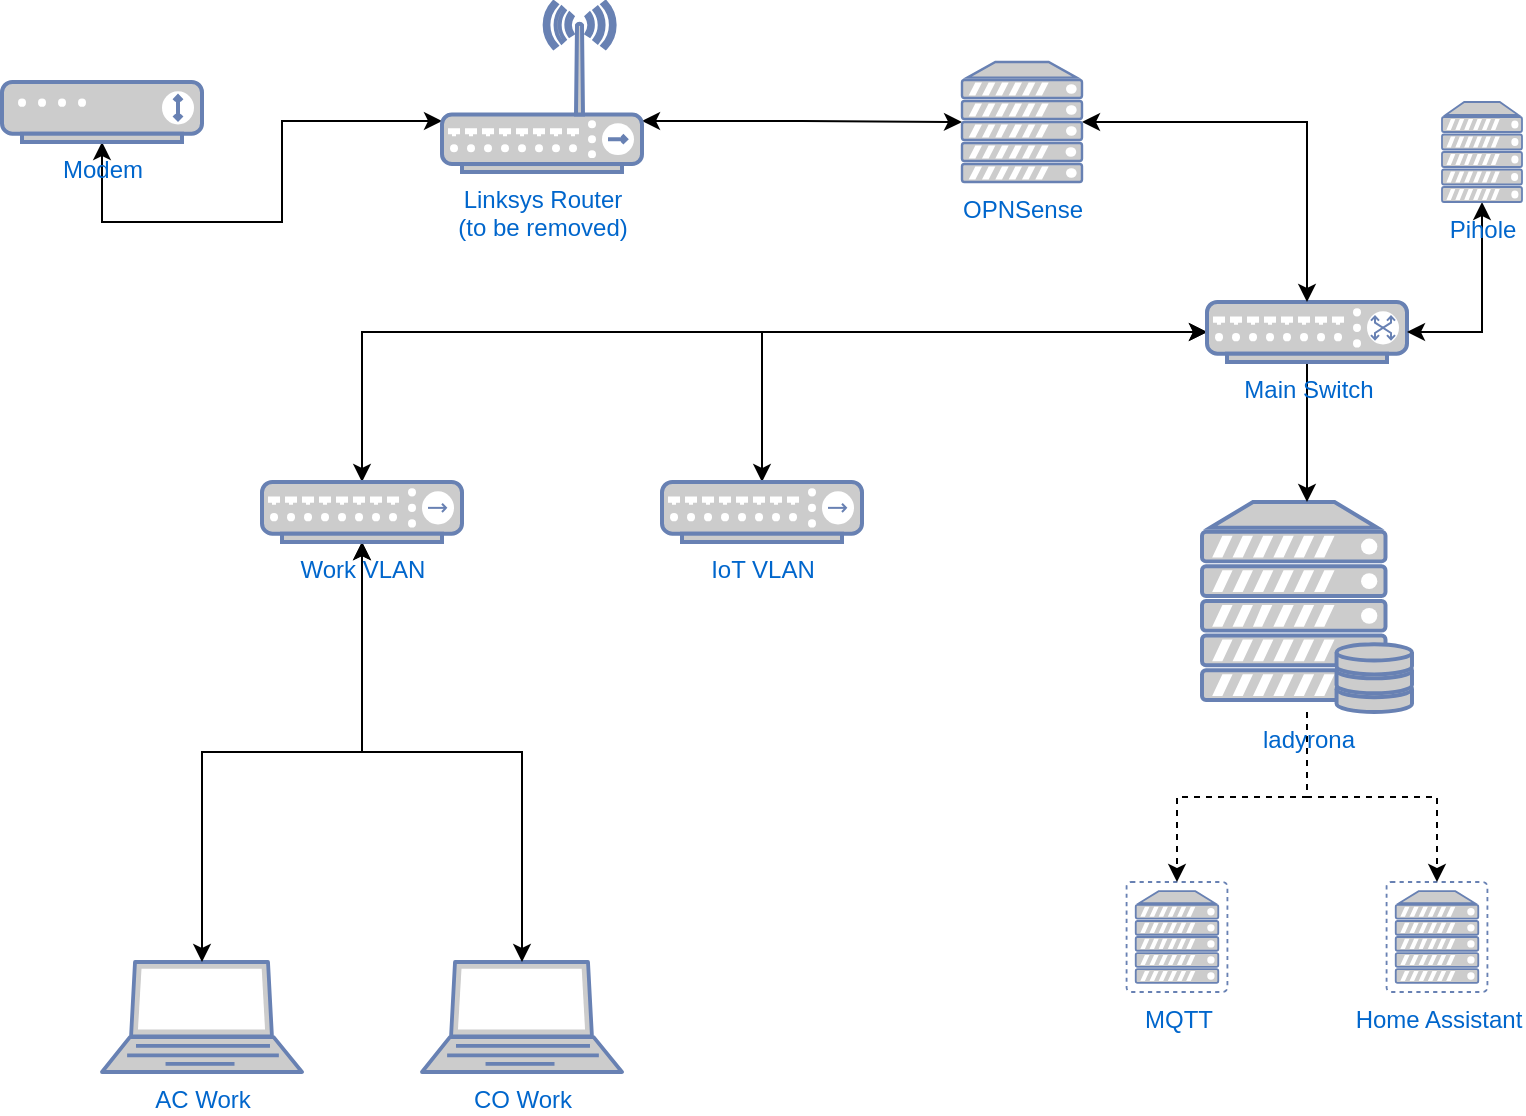 <mxfile version="17.4.4" type="github">
  <diagram id="1YSOgjtAHu8lS44mb7FD" name="Page-1">
    <mxGraphModel dx="946" dy="597" grid="1" gridSize="10" guides="1" tooltips="1" connect="1" arrows="1" fold="1" page="1" pageScale="1" pageWidth="900" pageHeight="1600" math="0" shadow="0">
      <root>
        <mxCell id="0" />
        <mxCell id="1" parent="0" />
        <mxCell id="dhVkkxzpI1AI_c7C-dmG-5" style="edgeStyle=orthogonalEdgeStyle;rounded=0;orthogonalLoop=1;jettySize=auto;html=1;entryX=0;entryY=0.7;entryDx=0;entryDy=0;entryPerimeter=0;startArrow=classic;startFill=1;" edge="1" parent="1" source="hc0SCKD6t5G1tuEiW9C8-5" target="hc0SCKD6t5G1tuEiW9C8-11">
          <mxGeometry relative="1" as="geometry">
            <mxPoint x="320" y="130" as="targetPoint" />
            <Array as="points">
              <mxPoint x="110" y="120" />
              <mxPoint x="200" y="120" />
              <mxPoint x="200" y="70" />
            </Array>
          </mxGeometry>
        </mxCell>
        <mxCell id="hc0SCKD6t5G1tuEiW9C8-5" value="Modem" style="fontColor=#0066CC;verticalAlign=top;verticalLabelPosition=bottom;labelPosition=center;align=center;html=1;outlineConnect=0;fillColor=#CCCCCC;strokeColor=#6881B3;gradientColor=none;gradientDirection=north;strokeWidth=2;shape=mxgraph.networks.modem;" parent="1" vertex="1">
          <mxGeometry x="60" y="50" width="100" height="30" as="geometry" />
        </mxCell>
        <mxCell id="hc0SCKD6t5G1tuEiW9C8-6" value="AC Work" style="fontColor=#0066CC;verticalAlign=top;verticalLabelPosition=bottom;labelPosition=center;align=center;html=1;outlineConnect=0;fillColor=#CCCCCC;strokeColor=#6881B3;gradientColor=none;gradientDirection=north;strokeWidth=2;shape=mxgraph.networks.laptop;" parent="1" vertex="1">
          <mxGeometry x="110" y="490" width="100" height="55" as="geometry" />
        </mxCell>
        <mxCell id="hc0SCKD6t5G1tuEiW9C8-7" value="CO Work" style="fontColor=#0066CC;verticalAlign=top;verticalLabelPosition=bottom;labelPosition=center;align=center;html=1;outlineConnect=0;fillColor=#CCCCCC;strokeColor=#6881B3;gradientColor=none;gradientDirection=north;strokeWidth=2;shape=mxgraph.networks.laptop;" parent="1" vertex="1">
          <mxGeometry x="270" y="490" width="100" height="55" as="geometry" />
        </mxCell>
        <mxCell id="hc0SCKD6t5G1tuEiW9C8-8" value="MQTT" style="fontColor=#0066CC;verticalAlign=top;verticalLabelPosition=bottom;labelPosition=center;align=center;html=1;outlineConnect=0;fillColor=#CCCCCC;strokeColor=#6881B3;gradientColor=none;gradientDirection=north;strokeWidth=2;shape=mxgraph.networks.virtual_server;" parent="1" vertex="1">
          <mxGeometry x="622.29" y="450" width="50.42" height="55" as="geometry" />
        </mxCell>
        <mxCell id="hc0SCKD6t5G1tuEiW9C8-9" value="Home Assistant" style="fontColor=#0066CC;verticalAlign=top;verticalLabelPosition=bottom;labelPosition=center;align=center;html=1;outlineConnect=0;fillColor=#CCCCCC;strokeColor=#6881B3;gradientColor=none;gradientDirection=north;strokeWidth=2;shape=mxgraph.networks.virtual_server;" parent="1" vertex="1">
          <mxGeometry x="752.29" y="450" width="50.42" height="55" as="geometry" />
        </mxCell>
        <mxCell id="KFdVDk0zgNlEz9jAVwxf-3" value="" style="edgeStyle=orthogonalEdgeStyle;rounded=0;orthogonalLoop=1;jettySize=auto;html=1;dashed=1;" parent="1" source="hc0SCKD6t5G1tuEiW9C8-10" target="hc0SCKD6t5G1tuEiW9C8-9" edge="1">
          <mxGeometry relative="1" as="geometry" />
        </mxCell>
        <mxCell id="dhVkkxzpI1AI_c7C-dmG-1" style="edgeStyle=orthogonalEdgeStyle;rounded=0;orthogonalLoop=1;jettySize=auto;html=1;dashed=1;" edge="1" parent="1" source="hc0SCKD6t5G1tuEiW9C8-10" target="hc0SCKD6t5G1tuEiW9C8-8">
          <mxGeometry relative="1" as="geometry" />
        </mxCell>
        <mxCell id="hc0SCKD6t5G1tuEiW9C8-10" value="ladyrona&lt;br&gt;" style="fontColor=#0066CC;verticalAlign=top;verticalLabelPosition=bottom;labelPosition=center;align=center;html=1;outlineConnect=0;fillColor=#CCCCCC;strokeColor=#6881B3;gradientColor=none;gradientDirection=north;strokeWidth=2;shape=mxgraph.networks.server_storage;" parent="1" vertex="1">
          <mxGeometry x="660" y="260" width="105" height="105" as="geometry" />
        </mxCell>
        <mxCell id="dhVkkxzpI1AI_c7C-dmG-6" style="edgeStyle=orthogonalEdgeStyle;rounded=0;orthogonalLoop=1;jettySize=auto;html=1;exitX=1;exitY=0.7;exitDx=0;exitDy=0;exitPerimeter=0;startArrow=classic;startFill=1;" edge="1" parent="1" source="hc0SCKD6t5G1tuEiW9C8-11" target="dhVkkxzpI1AI_c7C-dmG-11">
          <mxGeometry relative="1" as="geometry" />
        </mxCell>
        <mxCell id="hc0SCKD6t5G1tuEiW9C8-11" value="Linksys Router &lt;br&gt;(to be removed)" style="fontColor=#0066CC;verticalAlign=top;verticalLabelPosition=bottom;labelPosition=center;align=center;html=1;outlineConnect=0;fillColor=#CCCCCC;strokeColor=#6881B3;gradientColor=none;gradientDirection=north;strokeWidth=2;shape=mxgraph.networks.wireless_hub;" parent="1" vertex="1">
          <mxGeometry x="280" y="10" width="100" height="85" as="geometry" />
        </mxCell>
        <mxCell id="dhVkkxzpI1AI_c7C-dmG-4" style="edgeStyle=orthogonalEdgeStyle;rounded=0;orthogonalLoop=1;jettySize=auto;html=1;exitX=0.5;exitY=1;exitDx=0;exitDy=0;exitPerimeter=0;entryX=0.5;entryY=0;entryDx=0;entryDy=0;entryPerimeter=0;startArrow=classic;startFill=1;" edge="1" parent="1" source="dhVkkxzpI1AI_c7C-dmG-15" target="hc0SCKD6t5G1tuEiW9C8-6">
          <mxGeometry relative="1" as="geometry" />
        </mxCell>
        <mxCell id="dhVkkxzpI1AI_c7C-dmG-7" style="edgeStyle=orthogonalEdgeStyle;rounded=0;orthogonalLoop=1;jettySize=auto;html=1;exitX=0.5;exitY=1;exitDx=0;exitDy=0;exitPerimeter=0;" edge="1" parent="1" source="dhVkkxzpI1AI_c7C-dmG-2" target="hc0SCKD6t5G1tuEiW9C8-10">
          <mxGeometry relative="1" as="geometry" />
        </mxCell>
        <mxCell id="dhVkkxzpI1AI_c7C-dmG-19" style="edgeStyle=orthogonalEdgeStyle;rounded=0;orthogonalLoop=1;jettySize=auto;html=1;exitX=0;exitY=0.5;exitDx=0;exitDy=0;exitPerimeter=0;startArrow=classic;startFill=1;strokeColor=default;" edge="1" parent="1" source="dhVkkxzpI1AI_c7C-dmG-2" target="dhVkkxzpI1AI_c7C-dmG-15">
          <mxGeometry relative="1" as="geometry" />
        </mxCell>
        <mxCell id="dhVkkxzpI1AI_c7C-dmG-20" style="edgeStyle=orthogonalEdgeStyle;rounded=0;orthogonalLoop=1;jettySize=auto;html=1;startArrow=classic;startFill=1;strokeColor=default;" edge="1" parent="1" source="dhVkkxzpI1AI_c7C-dmG-2" target="dhVkkxzpI1AI_c7C-dmG-18">
          <mxGeometry relative="1" as="geometry" />
        </mxCell>
        <mxCell id="dhVkkxzpI1AI_c7C-dmG-2" value="Main Switch" style="fontColor=#0066CC;verticalAlign=top;verticalLabelPosition=bottom;labelPosition=center;align=center;html=1;outlineConnect=0;fillColor=#CCCCCC;strokeColor=#6881B3;gradientColor=none;gradientDirection=north;strokeWidth=2;shape=mxgraph.networks.switch;" vertex="1" parent="1">
          <mxGeometry x="662.5" y="160" width="100" height="30" as="geometry" />
        </mxCell>
        <mxCell id="dhVkkxzpI1AI_c7C-dmG-9" style="edgeStyle=orthogonalEdgeStyle;rounded=0;orthogonalLoop=1;jettySize=auto;html=1;entryX=1;entryY=0.5;entryDx=0;entryDy=0;entryPerimeter=0;exitX=0.5;exitY=1;exitDx=0;exitDy=0;exitPerimeter=0;strokeColor=default;startArrow=classic;startFill=1;" edge="1" parent="1" source="dhVkkxzpI1AI_c7C-dmG-8" target="dhVkkxzpI1AI_c7C-dmG-2">
          <mxGeometry relative="1" as="geometry" />
        </mxCell>
        <mxCell id="dhVkkxzpI1AI_c7C-dmG-8" value="Pihole" style="fontColor=#0066CC;verticalAlign=top;verticalLabelPosition=bottom;labelPosition=center;align=center;html=1;outlineConnect=0;fillColor=#CCCCCC;strokeColor=#6881B3;gradientColor=none;gradientDirection=north;strokeWidth=2;shape=mxgraph.networks.server;" vertex="1" parent="1">
          <mxGeometry x="780" y="60" width="40" height="50" as="geometry" />
        </mxCell>
        <mxCell id="dhVkkxzpI1AI_c7C-dmG-12" style="edgeStyle=orthogonalEdgeStyle;rounded=0;orthogonalLoop=1;jettySize=auto;html=1;exitX=1;exitY=0.5;exitDx=0;exitDy=0;exitPerimeter=0;startArrow=classic;startFill=1;" edge="1" parent="1" source="dhVkkxzpI1AI_c7C-dmG-11" target="dhVkkxzpI1AI_c7C-dmG-2">
          <mxGeometry relative="1" as="geometry" />
        </mxCell>
        <mxCell id="dhVkkxzpI1AI_c7C-dmG-11" value="OPNSense" style="fontColor=#0066CC;verticalAlign=top;verticalLabelPosition=bottom;labelPosition=center;align=center;html=1;outlineConnect=0;fillColor=#CCCCCC;strokeColor=#6881B3;gradientColor=none;gradientDirection=north;strokeWidth=2;shape=mxgraph.networks.server;" vertex="1" parent="1">
          <mxGeometry x="540" y="40" width="60" height="60" as="geometry" />
        </mxCell>
        <mxCell id="dhVkkxzpI1AI_c7C-dmG-16" style="edgeStyle=orthogonalEdgeStyle;rounded=0;orthogonalLoop=1;jettySize=auto;html=1;entryX=0.5;entryY=0;entryDx=0;entryDy=0;entryPerimeter=0;startArrow=classic;startFill=1;strokeColor=default;" edge="1" parent="1" source="dhVkkxzpI1AI_c7C-dmG-15" target="hc0SCKD6t5G1tuEiW9C8-7">
          <mxGeometry relative="1" as="geometry" />
        </mxCell>
        <mxCell id="dhVkkxzpI1AI_c7C-dmG-15" value="Work VLAN" style="fontColor=#0066CC;verticalAlign=top;verticalLabelPosition=bottom;labelPosition=center;align=center;html=1;outlineConnect=0;fillColor=#CCCCCC;strokeColor=#6881B3;gradientColor=none;gradientDirection=north;strokeWidth=2;shape=mxgraph.networks.hub;" vertex="1" parent="1">
          <mxGeometry x="190" y="250" width="100" height="30" as="geometry" />
        </mxCell>
        <mxCell id="dhVkkxzpI1AI_c7C-dmG-18" value="IoT VLAN" style="fontColor=#0066CC;verticalAlign=top;verticalLabelPosition=bottom;labelPosition=center;align=center;html=1;outlineConnect=0;fillColor=#CCCCCC;strokeColor=#6881B3;gradientColor=none;gradientDirection=north;strokeWidth=2;shape=mxgraph.networks.hub;" vertex="1" parent="1">
          <mxGeometry x="390" y="250" width="100" height="30" as="geometry" />
        </mxCell>
      </root>
    </mxGraphModel>
  </diagram>
</mxfile>
